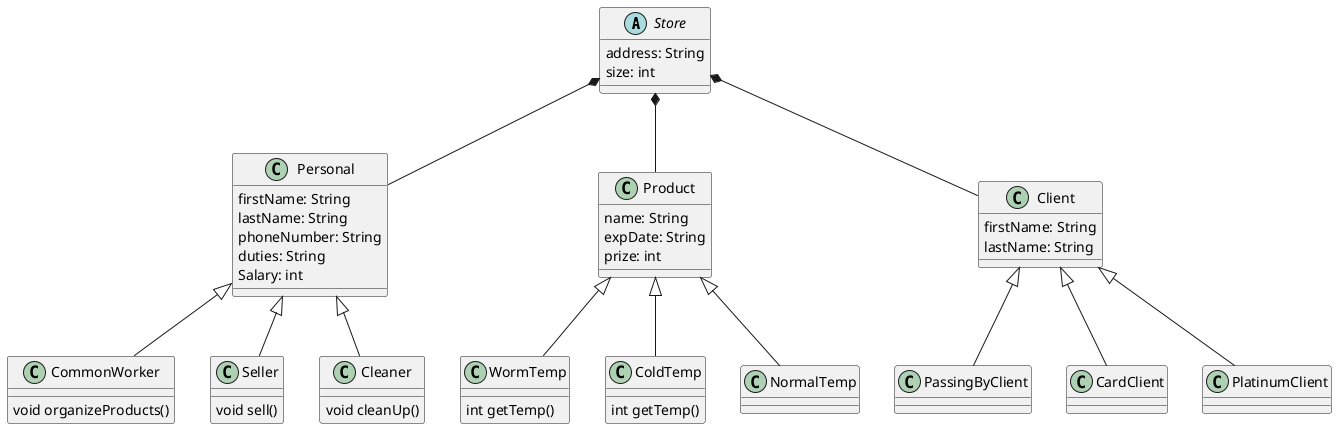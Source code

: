 @startuml

abstract Store{
address: String
size: int
}

class Personal{
firstName: String
lastName: String
phoneNumber: String
duties: String
Salary: int
}
class CommonWorker extends Personal{
void organizeProducts()
}
class Seller extends Personal{
void sell()
}
class Cleaner extends Personal{
void cleanUp()
}

class Product{
name: String
expDate: String
prize: int
}
class WormTemp extends Product{
int getTemp()
}
class ColdTemp extends Product{
int getTemp()
}
class NormalTemp extends Product{

}
class Client{
firstName: String
lastName: String
}
class PassingByClient extends Client{
}
class CardClient extends Client{
}
class PlatinumClient extends Client{
}

Store *-- Personal
Store *-- Product
Store *-- Client

@enduml